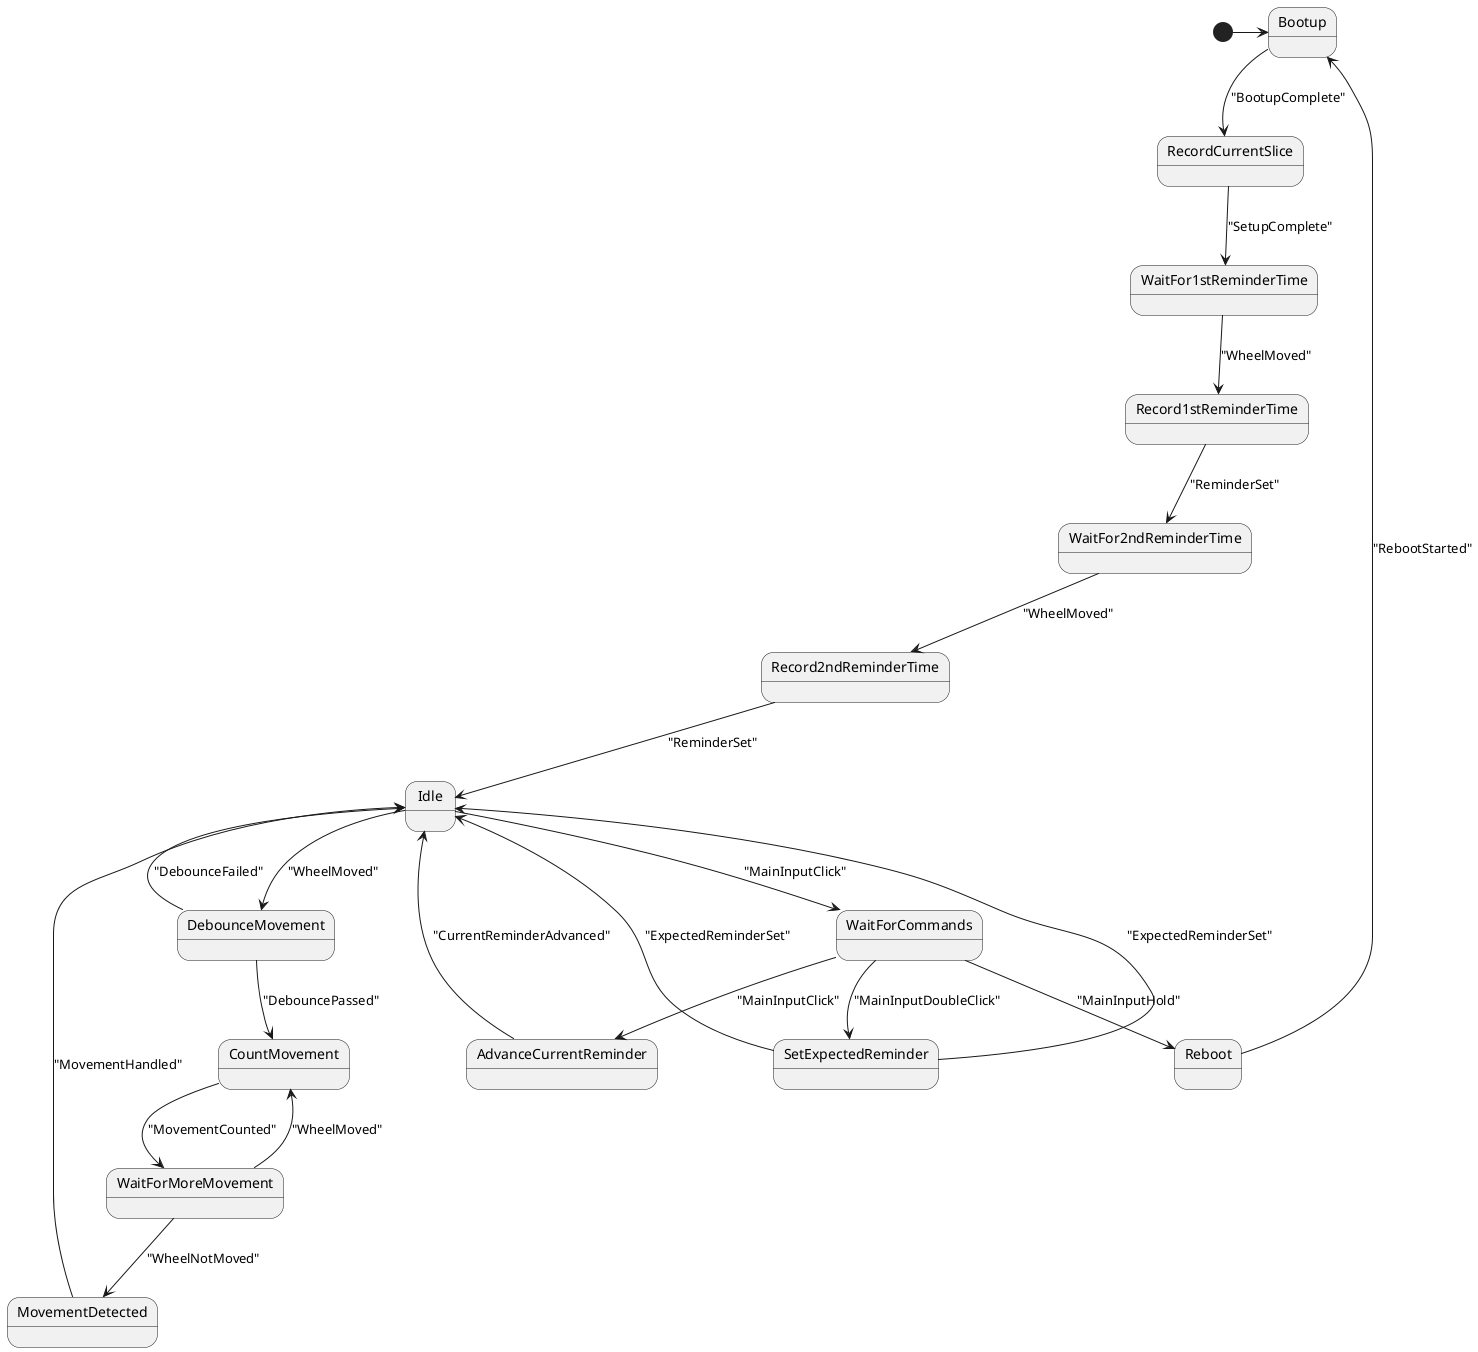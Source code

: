 @startuml
                    [*] -> Bootup
state AdvanceCurrentReminder
state Idle
state MovementDetected
state WaitForCommands
state Reboot
state WaitForMoreMovement
state CountMovement
state Bootup
state WaitFor1stReminderTime
state RecordCurrentSlice
state Record1stReminderTime
state DebounceMovement
state WaitFor2ndReminderTime
state Record2ndReminderTime
state SetExpectedReminder

AdvanceCurrentReminder --> Idle : "CurrentReminderAdvanced"
    
Idle --> DebounceMovement : "WheelMoved"
    
Idle --> WaitForCommands : "MainInputClick"
    
MovementDetected --> Idle : "MovementHandled"
    
WaitForCommands --> SetExpectedReminder : "MainInputDoubleClick"
    
WaitForCommands --> AdvanceCurrentReminder : "MainInputClick"
    
WaitForCommands --> Reboot : "MainInputHold"
    
Reboot --> Bootup : "RebootStarted"
    
WaitForMoreMovement --> CountMovement : "WheelMoved"
    
WaitForMoreMovement --> MovementDetected : "WheelNotMoved"
    
CountMovement --> WaitForMoreMovement : "MovementCounted"
    
Bootup --> RecordCurrentSlice : "BootupComplete"
    
WaitFor1stReminderTime --> Record1stReminderTime : "WheelMoved"
    
RecordCurrentSlice --> WaitFor1stReminderTime : "SetupComplete"
    
Record1stReminderTime --> WaitFor2ndReminderTime : "ReminderSet"
    
DebounceMovement --> CountMovement : "DebouncePassed"
    
DebounceMovement --> Idle : "DebounceFailed"
    
WaitFor2ndReminderTime --> Record2ndReminderTime : "WheelMoved"
    
Record2ndReminderTime --> Idle : "ReminderSet"
    
SetExpectedReminder --> Idle : "ExpectedReminderSet"
    
SetExpectedReminder --> Idle : "ExpectedReminderSet"
    
@enduml                    